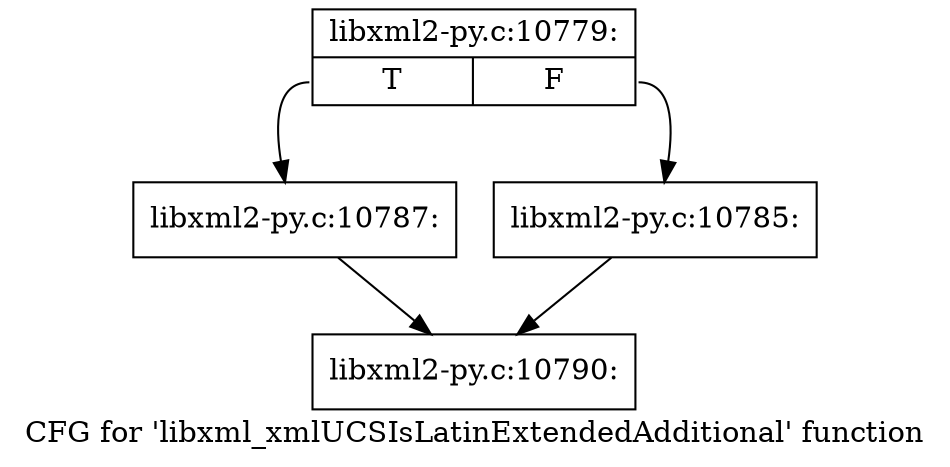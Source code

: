 digraph "CFG for 'libxml_xmlUCSIsLatinExtendedAdditional' function" {
	label="CFG for 'libxml_xmlUCSIsLatinExtendedAdditional' function";

	Node0x4114420 [shape=record,label="{libxml2-py.c:10779:|{<s0>T|<s1>F}}"];
	Node0x4114420:s0 -> Node0x4115d40;
	Node0x4114420:s1 -> Node0x4115cf0;
	Node0x4115cf0 [shape=record,label="{libxml2-py.c:10785:}"];
	Node0x4115cf0 -> Node0x41131e0;
	Node0x4115d40 [shape=record,label="{libxml2-py.c:10787:}"];
	Node0x4115d40 -> Node0x41131e0;
	Node0x41131e0 [shape=record,label="{libxml2-py.c:10790:}"];
}
